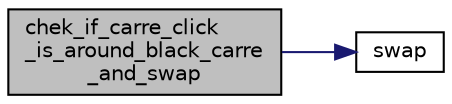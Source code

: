 digraph "chek_if_carre_click_is_around_black_carre_and_swap"
{
 // LATEX_PDF_SIZE
  edge [fontname="Helvetica",fontsize="10",labelfontname="Helvetica",labelfontsize="10"];
  node [fontname="Helvetica",fontsize="10",shape=record];
  rankdir="LR";
  Node1 [label="chek_if_carre_click\l_is_around_black_carre\l_and_swap",height=0.2,width=0.4,color="black", fillcolor="grey75", style="filled", fontcolor="black",tooltip="Vérifie si la case sur laquelle l'utilisateur a cliqué est à côté de la case vide et l'échange si c'e..."];
  Node1 -> Node2 [color="midnightblue",fontsize="10",style="solid"];
  Node2 [label="swap",height=0.2,width=0.4,color="black", fillcolor="white", style="filled",URL="$main_8c.html#ab5e0a2af6e8a3a5c2ecee4f1ff4a8287",tooltip="Echange deux cases du plateau."];
}
